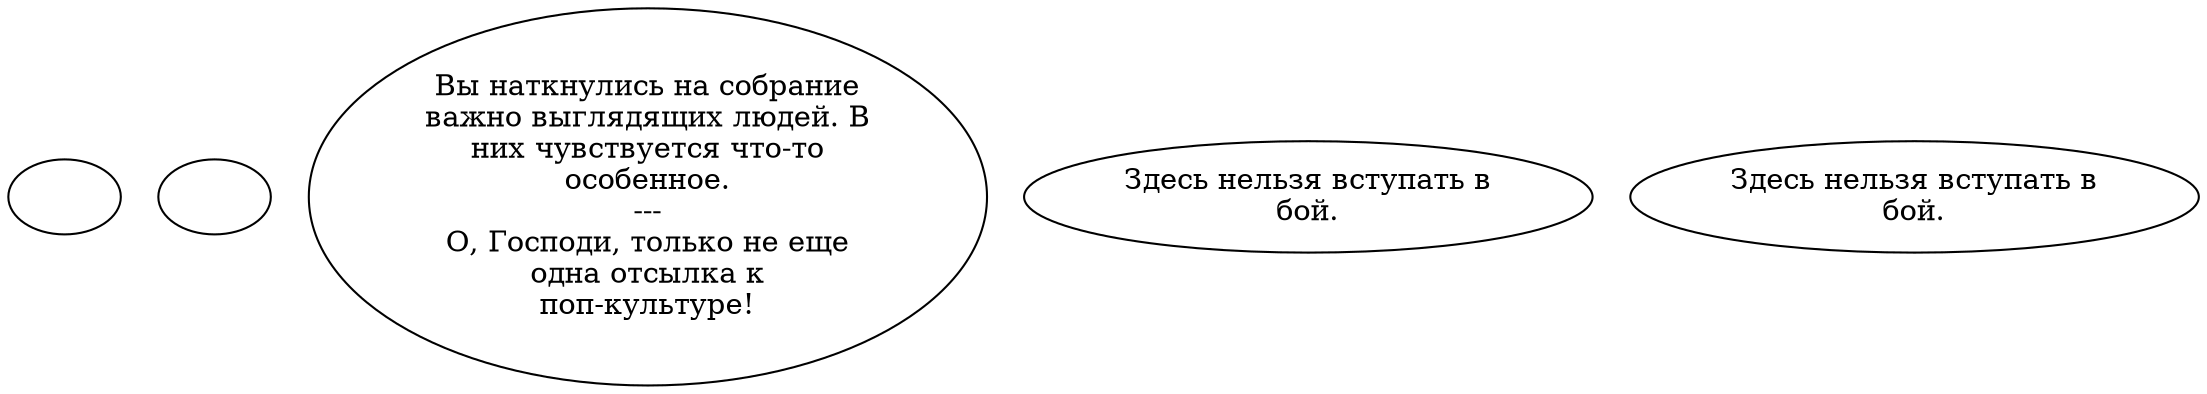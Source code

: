 digraph easter {
  "start" [style=filled       fillcolor="#FFFFFF"       color="#000000"]
  "start" [label=""]
  "map_exit_p_proc" [style=filled       fillcolor="#FFFFFF"       color="#000000"]
  "map_exit_p_proc" [label=""]
  "map_enter_p_proc" [style=filled       fillcolor="#FFFFFF"       color="#000000"]
  "map_enter_p_proc" [label="Вы наткнулись на собрание\nважно выглядящих людей. В\nних чувствуется что-то\nособенное.\n---\nО, Господи, только не еще\nодна отсылка к\nпоп-культуре!"]
  "map_update_p_proc" [style=filled       fillcolor="#FFFFFF"       color="#000000"]
  "map_update_p_proc" [label="Здесь нельзя вступать в\nбой."]
  "combat_p_proc" [style=filled       fillcolor="#FFFFFF"       color="#000000"]
  "combat_p_proc" [label="Здесь нельзя вступать в\nбой."]
}